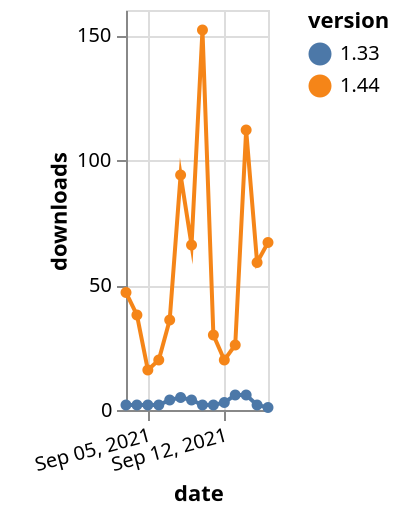 {"$schema": "https://vega.github.io/schema/vega-lite/v5.json", "description": "A simple bar chart with embedded data.", "data": {"values": [{"date": "2021-09-03", "total": 20768, "delta": 2, "version": "1.33"}, {"date": "2021-09-04", "total": 20770, "delta": 2, "version": "1.33"}, {"date": "2021-09-05", "total": 20772, "delta": 2, "version": "1.33"}, {"date": "2021-09-06", "total": 20774, "delta": 2, "version": "1.33"}, {"date": "2021-09-07", "total": 20778, "delta": 4, "version": "1.33"}, {"date": "2021-09-08", "total": 20783, "delta": 5, "version": "1.33"}, {"date": "2021-09-09", "total": 20787, "delta": 4, "version": "1.33"}, {"date": "2021-09-10", "total": 20789, "delta": 2, "version": "1.33"}, {"date": "2021-09-11", "total": 20791, "delta": 2, "version": "1.33"}, {"date": "2021-09-12", "total": 20794, "delta": 3, "version": "1.33"}, {"date": "2021-09-13", "total": 20800, "delta": 6, "version": "1.33"}, {"date": "2021-09-14", "total": 20806, "delta": 6, "version": "1.33"}, {"date": "2021-09-15", "total": 20808, "delta": 2, "version": "1.33"}, {"date": "2021-09-16", "total": 20809, "delta": 1, "version": "1.33"}, {"date": "2021-09-03", "total": 61097, "delta": 47, "version": "1.44"}, {"date": "2021-09-04", "total": 61135, "delta": 38, "version": "1.44"}, {"date": "2021-09-05", "total": 61151, "delta": 16, "version": "1.44"}, {"date": "2021-09-06", "total": 61171, "delta": 20, "version": "1.44"}, {"date": "2021-09-07", "total": 61207, "delta": 36, "version": "1.44"}, {"date": "2021-09-08", "total": 61301, "delta": 94, "version": "1.44"}, {"date": "2021-09-09", "total": 61367, "delta": 66, "version": "1.44"}, {"date": "2021-09-10", "total": 61519, "delta": 152, "version": "1.44"}, {"date": "2021-09-11", "total": 61549, "delta": 30, "version": "1.44"}, {"date": "2021-09-12", "total": 61569, "delta": 20, "version": "1.44"}, {"date": "2021-09-13", "total": 61595, "delta": 26, "version": "1.44"}, {"date": "2021-09-14", "total": 61707, "delta": 112, "version": "1.44"}, {"date": "2021-09-15", "total": 61766, "delta": 59, "version": "1.44"}, {"date": "2021-09-16", "total": 61833, "delta": 67, "version": "1.44"}]}, "width": "container", "mark": {"type": "line", "point": {"filled": true}}, "encoding": {"x": {"field": "date", "type": "temporal", "timeUnit": "yearmonthdate", "title": "date", "axis": {"labelAngle": -15}}, "y": {"field": "delta", "type": "quantitative", "title": "downloads"}, "color": {"field": "version", "type": "nominal"}, "tooltip": {"field": "delta"}}}